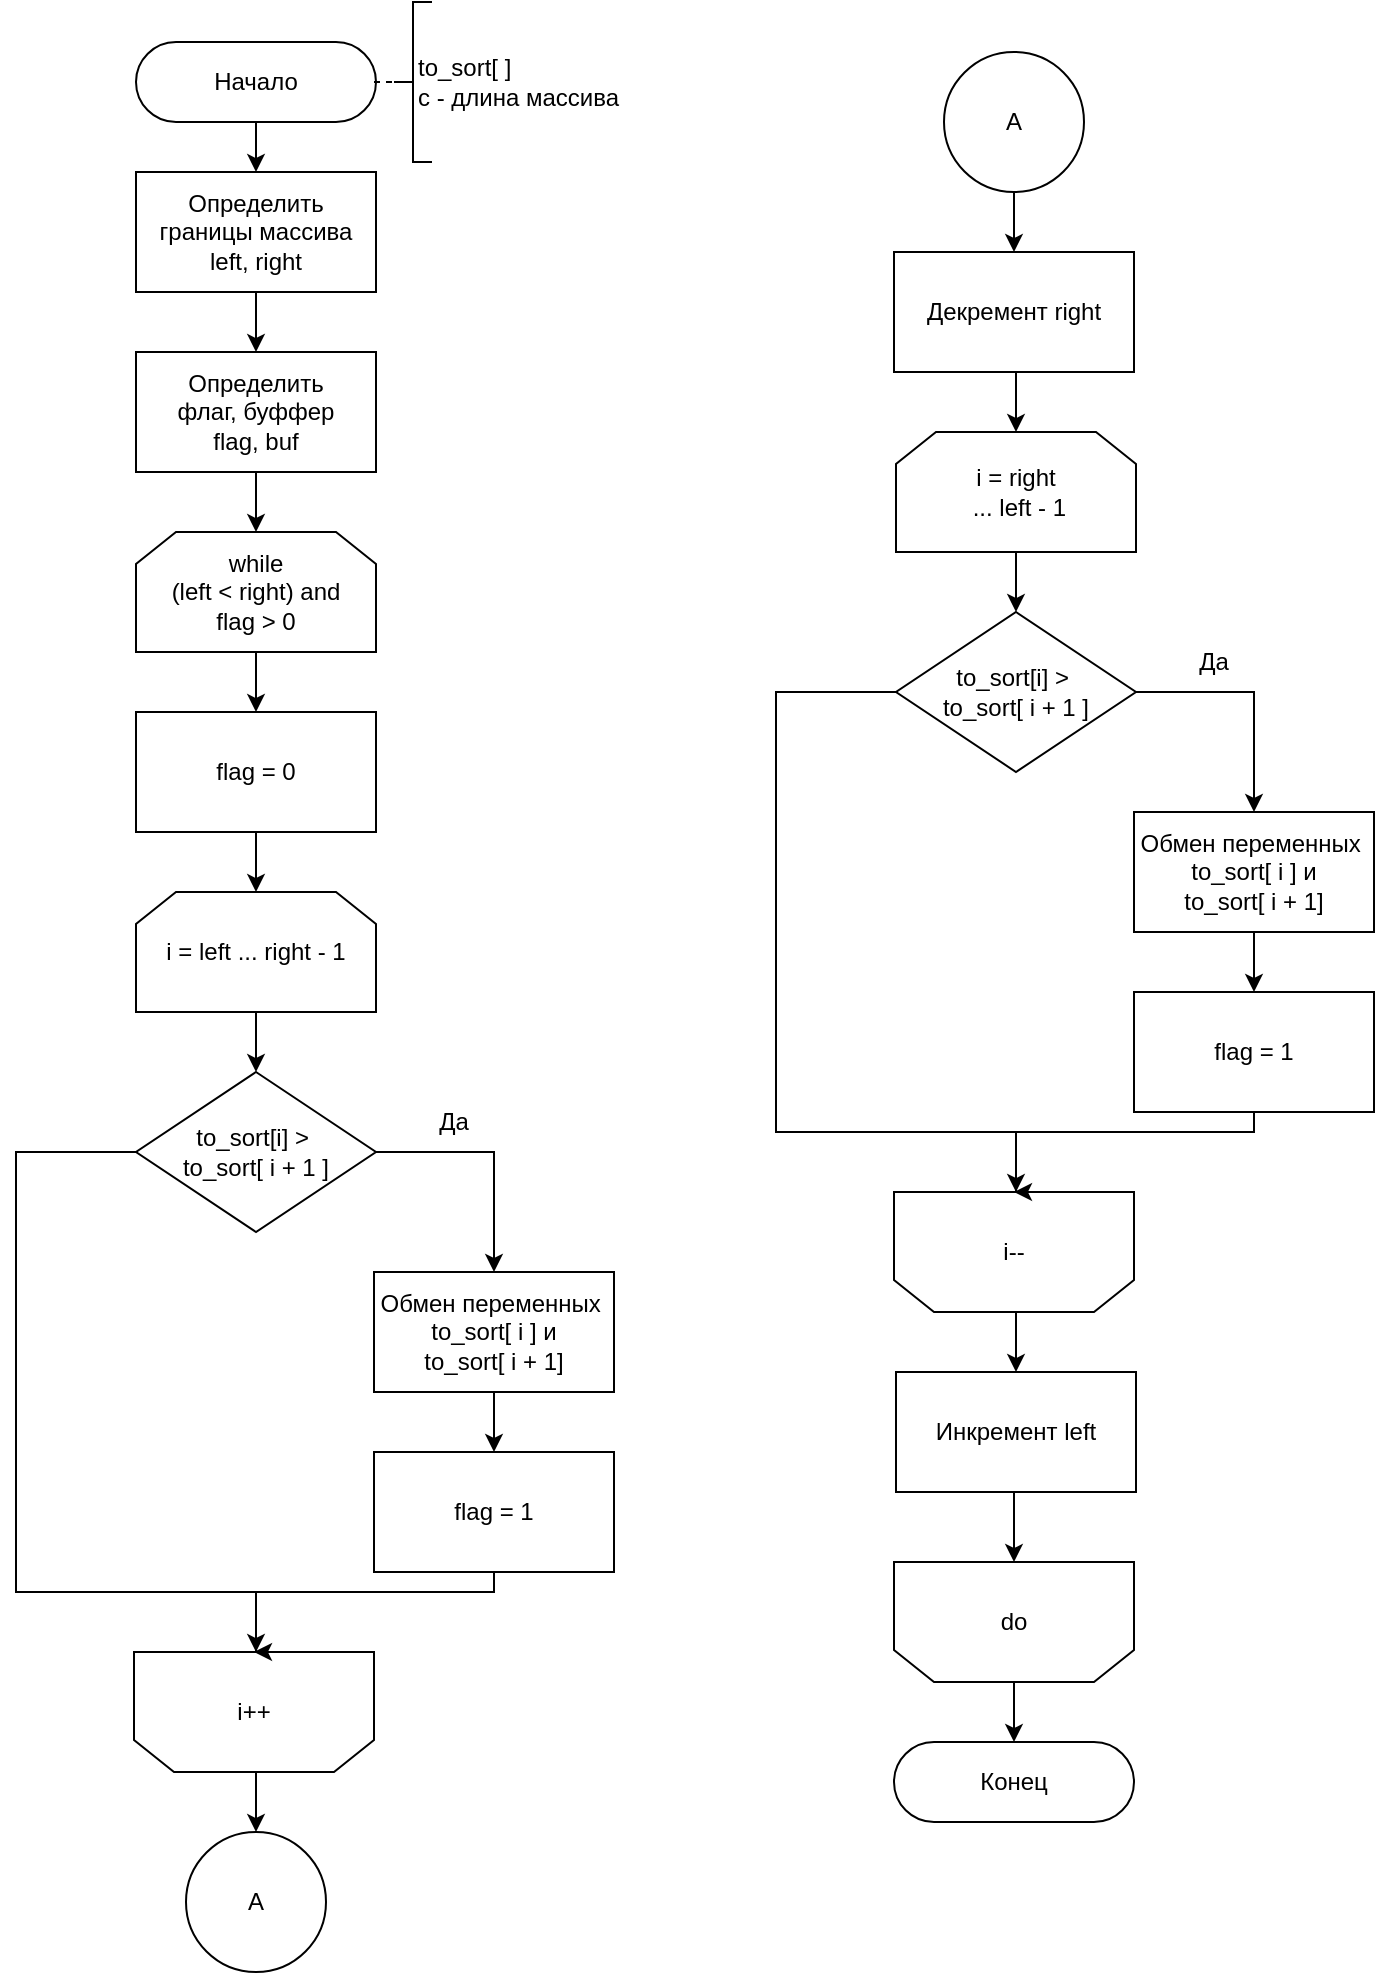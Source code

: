 <mxfile version="21.6.8" type="device" pages="3">
  <diagram id="C5RBs43oDa-KdzZeNtuy" name="shaker">
    <mxGraphModel dx="1843" dy="899" grid="1" gridSize="10" guides="1" tooltips="1" connect="1" arrows="1" fold="1" page="1" pageScale="1" pageWidth="827" pageHeight="1169" math="0" shadow="0">
      <root>
        <mxCell id="WIyWlLk6GJQsqaUBKTNV-0" />
        <mxCell id="WIyWlLk6GJQsqaUBKTNV-1" parent="WIyWlLk6GJQsqaUBKTNV-0" />
        <mxCell id="uiurrD50j5xwAEIMeoPP-0" style="edgeStyle=orthogonalEdgeStyle;rounded=0;orthogonalLoop=1;jettySize=auto;html=1;exitX=0.5;exitY=0.5;exitDx=0;exitDy=20;exitPerimeter=0;entryX=0.5;entryY=0;entryDx=0;entryDy=0;" parent="WIyWlLk6GJQsqaUBKTNV-1" source="uiurrD50j5xwAEIMeoPP-1" edge="1">
          <mxGeometry relative="1" as="geometry">
            <mxPoint x="180" y="130" as="targetPoint" />
          </mxGeometry>
        </mxCell>
        <mxCell id="uiurrD50j5xwAEIMeoPP-1" value="Начало" style="html=1;dashed=0;whiteSpace=wrap;shape=mxgraph.dfd.start" parent="WIyWlLk6GJQsqaUBKTNV-1" vertex="1">
          <mxGeometry x="120" y="65" width="120" height="40" as="geometry" />
        </mxCell>
        <mxCell id="uiurrD50j5xwAEIMeoPP-3" value="" style="strokeWidth=1;html=1;shape=mxgraph.flowchart.annotation_2;align=left;labelPosition=right;pointerEvents=1;" parent="WIyWlLk6GJQsqaUBKTNV-1" vertex="1">
          <mxGeometry x="249" y="45" width="19" height="80" as="geometry" />
        </mxCell>
        <mxCell id="uiurrD50j5xwAEIMeoPP-4" value="" style="endArrow=none;dashed=1;html=1;rounded=0;entryX=0;entryY=0.5;entryDx=0;entryDy=0;entryPerimeter=0;" parent="WIyWlLk6GJQsqaUBKTNV-1" target="uiurrD50j5xwAEIMeoPP-3" edge="1">
          <mxGeometry width="50" height="50" relative="1" as="geometry">
            <mxPoint x="239" y="85" as="sourcePoint" />
            <mxPoint x="249" y="85" as="targetPoint" />
          </mxGeometry>
        </mxCell>
        <mxCell id="uiurrD50j5xwAEIMeoPP-22" style="edgeStyle=orthogonalEdgeStyle;rounded=0;orthogonalLoop=1;jettySize=auto;html=1;exitX=0.5;exitY=1;exitDx=0;exitDy=0;entryX=0.5;entryY=0;entryDx=0;entryDy=0;" parent="WIyWlLk6GJQsqaUBKTNV-1" source="uiurrD50j5xwAEIMeoPP-5" target="uiurrD50j5xwAEIMeoPP-6" edge="1">
          <mxGeometry relative="1" as="geometry" />
        </mxCell>
        <mxCell id="uiurrD50j5xwAEIMeoPP-5" value="Определить&lt;br&gt;границы массива&lt;br&gt;left, right" style="rounded=0;whiteSpace=wrap;html=1;" parent="WIyWlLk6GJQsqaUBKTNV-1" vertex="1">
          <mxGeometry x="120" y="130" width="120" height="60" as="geometry" />
        </mxCell>
        <mxCell id="uiurrD50j5xwAEIMeoPP-21" style="edgeStyle=orthogonalEdgeStyle;rounded=0;orthogonalLoop=1;jettySize=auto;html=1;exitX=0.5;exitY=1;exitDx=0;exitDy=0;entryX=0.5;entryY=0;entryDx=0;entryDy=0;" parent="WIyWlLk6GJQsqaUBKTNV-1" source="uiurrD50j5xwAEIMeoPP-6" target="uiurrD50j5xwAEIMeoPP-8" edge="1">
          <mxGeometry relative="1" as="geometry" />
        </mxCell>
        <mxCell id="uiurrD50j5xwAEIMeoPP-6" value="Определить&lt;br&gt;флаг, буффер&lt;br&gt;flag, buf" style="rounded=0;whiteSpace=wrap;html=1;" parent="WIyWlLk6GJQsqaUBKTNV-1" vertex="1">
          <mxGeometry x="120" y="220" width="120" height="60" as="geometry" />
        </mxCell>
        <mxCell id="uiurrD50j5xwAEIMeoPP-20" style="edgeStyle=orthogonalEdgeStyle;rounded=0;orthogonalLoop=1;jettySize=auto;html=1;exitX=0.5;exitY=1;exitDx=0;exitDy=0;entryX=0.5;entryY=0;entryDx=0;entryDy=0;" parent="WIyWlLk6GJQsqaUBKTNV-1" source="uiurrD50j5xwAEIMeoPP-8" target="uiurrD50j5xwAEIMeoPP-11" edge="1">
          <mxGeometry relative="1" as="geometry" />
        </mxCell>
        <mxCell id="uiurrD50j5xwAEIMeoPP-8" value="while&lt;br&gt;(left &amp;lt; right) and &lt;br&gt;flag &amp;gt; 0" style="shape=loopLimit;whiteSpace=wrap;html=1;" parent="WIyWlLk6GJQsqaUBKTNV-1" vertex="1">
          <mxGeometry x="120" y="310" width="120" height="60" as="geometry" />
        </mxCell>
        <mxCell id="czHa0PA_GMguQkWzGNW3-1" style="edgeStyle=orthogonalEdgeStyle;rounded=0;orthogonalLoop=1;jettySize=auto;html=1;exitX=0.5;exitY=0;exitDx=0;exitDy=0;entryX=0.5;entryY=0;entryDx=0;entryDy=0;" parent="WIyWlLk6GJQsqaUBKTNV-1" source="uiurrD50j5xwAEIMeoPP-9" target="uiurrD50j5xwAEIMeoPP-23" edge="1">
          <mxGeometry relative="1" as="geometry" />
        </mxCell>
        <mxCell id="uiurrD50j5xwAEIMeoPP-9" value="" style="shape=loopLimit;whiteSpace=wrap;html=1;size=20;rotation=-180;" parent="WIyWlLk6GJQsqaUBKTNV-1" vertex="1">
          <mxGeometry x="119" y="870" width="120" height="60" as="geometry" />
        </mxCell>
        <mxCell id="uiurrD50j5xwAEIMeoPP-19" style="edgeStyle=orthogonalEdgeStyle;rounded=0;orthogonalLoop=1;jettySize=auto;html=1;exitX=0.5;exitY=1;exitDx=0;exitDy=0;entryX=0.5;entryY=0;entryDx=0;entryDy=0;" parent="WIyWlLk6GJQsqaUBKTNV-1" source="uiurrD50j5xwAEIMeoPP-11" target="uiurrD50j5xwAEIMeoPP-12" edge="1">
          <mxGeometry relative="1" as="geometry" />
        </mxCell>
        <mxCell id="uiurrD50j5xwAEIMeoPP-11" value="flag = 0" style="rounded=0;whiteSpace=wrap;html=1;" parent="WIyWlLk6GJQsqaUBKTNV-1" vertex="1">
          <mxGeometry x="120" y="400" width="120" height="60" as="geometry" />
        </mxCell>
        <mxCell id="uiurrD50j5xwAEIMeoPP-18" style="edgeStyle=orthogonalEdgeStyle;rounded=0;orthogonalLoop=1;jettySize=auto;html=1;exitX=0.5;exitY=1;exitDx=0;exitDy=0;entryX=0.5;entryY=0;entryDx=0;entryDy=0;" parent="WIyWlLk6GJQsqaUBKTNV-1" source="uiurrD50j5xwAEIMeoPP-12" target="uiurrD50j5xwAEIMeoPP-13" edge="1">
          <mxGeometry relative="1" as="geometry" />
        </mxCell>
        <mxCell id="uiurrD50j5xwAEIMeoPP-12" value="i = left ... right - 1" style="shape=loopLimit;whiteSpace=wrap;html=1;" parent="WIyWlLk6GJQsqaUBKTNV-1" vertex="1">
          <mxGeometry x="120" y="490" width="120" height="60" as="geometry" />
        </mxCell>
        <mxCell id="uiurrD50j5xwAEIMeoPP-16" style="edgeStyle=orthogonalEdgeStyle;rounded=0;orthogonalLoop=1;jettySize=auto;html=1;exitX=1;exitY=0.5;exitDx=0;exitDy=0;entryX=0.5;entryY=0;entryDx=0;entryDy=0;" parent="WIyWlLk6GJQsqaUBKTNV-1" source="uiurrD50j5xwAEIMeoPP-13" target="uiurrD50j5xwAEIMeoPP-14" edge="1">
          <mxGeometry relative="1" as="geometry" />
        </mxCell>
        <mxCell id="uiurrD50j5xwAEIMeoPP-26" style="edgeStyle=orthogonalEdgeStyle;rounded=0;orthogonalLoop=1;jettySize=auto;html=1;exitX=0;exitY=0.5;exitDx=0;exitDy=0;" parent="WIyWlLk6GJQsqaUBKTNV-1" source="uiurrD50j5xwAEIMeoPP-13" edge="1">
          <mxGeometry relative="1" as="geometry">
            <Array as="points">
              <mxPoint x="60" y="620" />
              <mxPoint x="60" y="840" />
              <mxPoint x="180" y="840" />
            </Array>
            <mxPoint x="180" y="870" as="targetPoint" />
          </mxGeometry>
        </mxCell>
        <mxCell id="uiurrD50j5xwAEIMeoPP-13" value="to_sort[i] &amp;gt;&amp;nbsp;&lt;br&gt;to_sort[ i + 1 ]" style="rhombus;whiteSpace=wrap;html=1;" parent="WIyWlLk6GJQsqaUBKTNV-1" vertex="1">
          <mxGeometry x="120" y="580" width="120" height="80" as="geometry" />
        </mxCell>
        <mxCell id="uiurrD50j5xwAEIMeoPP-17" style="edgeStyle=orthogonalEdgeStyle;rounded=0;orthogonalLoop=1;jettySize=auto;html=1;exitX=0.5;exitY=1;exitDx=0;exitDy=0;entryX=0.5;entryY=0;entryDx=0;entryDy=0;" parent="WIyWlLk6GJQsqaUBKTNV-1" source="uiurrD50j5xwAEIMeoPP-14" target="uiurrD50j5xwAEIMeoPP-15" edge="1">
          <mxGeometry relative="1" as="geometry" />
        </mxCell>
        <mxCell id="uiurrD50j5xwAEIMeoPP-14" value="Обмен переменных&amp;nbsp;&lt;br&gt;to_sort[ i ] и&lt;br&gt;to_sort[ i + 1]" style="rounded=0;whiteSpace=wrap;html=1;" parent="WIyWlLk6GJQsqaUBKTNV-1" vertex="1">
          <mxGeometry x="239" y="680" width="120" height="60" as="geometry" />
        </mxCell>
        <mxCell id="uiurrD50j5xwAEIMeoPP-24" style="edgeStyle=orthogonalEdgeStyle;rounded=0;orthogonalLoop=1;jettySize=auto;html=1;exitX=0.5;exitY=1;exitDx=0;exitDy=0;entryX=0.5;entryY=1;entryDx=0;entryDy=0;" parent="WIyWlLk6GJQsqaUBKTNV-1" source="uiurrD50j5xwAEIMeoPP-15" target="uiurrD50j5xwAEIMeoPP-9" edge="1">
          <mxGeometry relative="1" as="geometry">
            <Array as="points">
              <mxPoint x="299" y="840" />
              <mxPoint x="180" y="840" />
              <mxPoint x="180" y="870" />
            </Array>
            <mxPoint x="190" y="850" as="targetPoint" />
          </mxGeometry>
        </mxCell>
        <mxCell id="uiurrD50j5xwAEIMeoPP-15" value="flag = 1" style="rounded=0;whiteSpace=wrap;html=1;" parent="WIyWlLk6GJQsqaUBKTNV-1" vertex="1">
          <mxGeometry x="239" y="770" width="120" height="60" as="geometry" />
        </mxCell>
        <mxCell id="uiurrD50j5xwAEIMeoPP-23" value="A" style="ellipse;whiteSpace=wrap;html=1;" parent="WIyWlLk6GJQsqaUBKTNV-1" vertex="1">
          <mxGeometry x="145" y="960" width="70" height="70" as="geometry" />
        </mxCell>
        <mxCell id="uiurrD50j5xwAEIMeoPP-30" style="edgeStyle=orthogonalEdgeStyle;rounded=0;orthogonalLoop=1;jettySize=auto;html=1;exitX=0.5;exitY=1;exitDx=0;exitDy=0;entryX=0.5;entryY=0;entryDx=0;entryDy=0;" parent="WIyWlLk6GJQsqaUBKTNV-1" source="uiurrD50j5xwAEIMeoPP-27" target="uiurrD50j5xwAEIMeoPP-29" edge="1">
          <mxGeometry relative="1" as="geometry" />
        </mxCell>
        <mxCell id="uiurrD50j5xwAEIMeoPP-27" value="A" style="ellipse;whiteSpace=wrap;html=1;" parent="WIyWlLk6GJQsqaUBKTNV-1" vertex="1">
          <mxGeometry x="524" y="70" width="70" height="70" as="geometry" />
        </mxCell>
        <mxCell id="uiurrD50j5xwAEIMeoPP-28" value="Да" style="text;html=1;strokeColor=none;fillColor=none;align=center;verticalAlign=middle;whiteSpace=wrap;rounded=0;" parent="WIyWlLk6GJQsqaUBKTNV-1" vertex="1">
          <mxGeometry x="249" y="590" width="60" height="30" as="geometry" />
        </mxCell>
        <mxCell id="czHa0PA_GMguQkWzGNW3-15" style="edgeStyle=orthogonalEdgeStyle;rounded=0;orthogonalLoop=1;jettySize=auto;html=1;exitX=0.5;exitY=1;exitDx=0;exitDy=0;entryX=0.5;entryY=0;entryDx=0;entryDy=0;" parent="WIyWlLk6GJQsqaUBKTNV-1" source="uiurrD50j5xwAEIMeoPP-29" target="czHa0PA_GMguQkWzGNW3-5" edge="1">
          <mxGeometry relative="1" as="geometry" />
        </mxCell>
        <mxCell id="uiurrD50j5xwAEIMeoPP-29" value="Декремент right" style="rounded=0;whiteSpace=wrap;html=1;" parent="WIyWlLk6GJQsqaUBKTNV-1" vertex="1">
          <mxGeometry x="499" y="170" width="120" height="60" as="geometry" />
        </mxCell>
        <mxCell id="uiurrD50j5xwAEIMeoPP-31" value="to_sort[ ]&lt;br&gt;c - длина массива" style="text;html=1;strokeColor=none;fillColor=none;align=left;verticalAlign=middle;whiteSpace=wrap;rounded=0;" parent="WIyWlLk6GJQsqaUBKTNV-1" vertex="1">
          <mxGeometry x="259" y="70" width="131" height="30" as="geometry" />
        </mxCell>
        <mxCell id="czHa0PA_GMguQkWzGNW3-2" value="i++" style="text;html=1;strokeColor=none;fillColor=none;align=center;verticalAlign=middle;whiteSpace=wrap;rounded=0;" parent="WIyWlLk6GJQsqaUBKTNV-1" vertex="1">
          <mxGeometry x="149" y="885" width="60" height="30" as="geometry" />
        </mxCell>
        <mxCell id="czHa0PA_GMguQkWzGNW3-17" style="edgeStyle=orthogonalEdgeStyle;rounded=0;orthogonalLoop=1;jettySize=auto;html=1;exitX=0.5;exitY=0;exitDx=0;exitDy=0;entryX=0.5;entryY=0;entryDx=0;entryDy=0;" parent="WIyWlLk6GJQsqaUBKTNV-1" source="czHa0PA_GMguQkWzGNW3-3" target="czHa0PA_GMguQkWzGNW3-16" edge="1">
          <mxGeometry relative="1" as="geometry" />
        </mxCell>
        <mxCell id="czHa0PA_GMguQkWzGNW3-3" value="" style="shape=loopLimit;whiteSpace=wrap;html=1;size=20;rotation=-180;" parent="WIyWlLk6GJQsqaUBKTNV-1" vertex="1">
          <mxGeometry x="499" y="640" width="120" height="60" as="geometry" />
        </mxCell>
        <mxCell id="czHa0PA_GMguQkWzGNW3-4" style="edgeStyle=orthogonalEdgeStyle;rounded=0;orthogonalLoop=1;jettySize=auto;html=1;exitX=0.5;exitY=1;exitDx=0;exitDy=0;entryX=0.5;entryY=0;entryDx=0;entryDy=0;" parent="WIyWlLk6GJQsqaUBKTNV-1" source="czHa0PA_GMguQkWzGNW3-5" target="czHa0PA_GMguQkWzGNW3-8" edge="1">
          <mxGeometry relative="1" as="geometry" />
        </mxCell>
        <mxCell id="czHa0PA_GMguQkWzGNW3-5" value="i = right&lt;br&gt;&amp;nbsp;... left - 1" style="shape=loopLimit;whiteSpace=wrap;html=1;" parent="WIyWlLk6GJQsqaUBKTNV-1" vertex="1">
          <mxGeometry x="500" y="260" width="120" height="60" as="geometry" />
        </mxCell>
        <mxCell id="czHa0PA_GMguQkWzGNW3-6" style="edgeStyle=orthogonalEdgeStyle;rounded=0;orthogonalLoop=1;jettySize=auto;html=1;exitX=1;exitY=0.5;exitDx=0;exitDy=0;entryX=0.5;entryY=0;entryDx=0;entryDy=0;" parent="WIyWlLk6GJQsqaUBKTNV-1" source="czHa0PA_GMguQkWzGNW3-8" target="czHa0PA_GMguQkWzGNW3-10" edge="1">
          <mxGeometry relative="1" as="geometry" />
        </mxCell>
        <mxCell id="czHa0PA_GMguQkWzGNW3-7" style="edgeStyle=orthogonalEdgeStyle;rounded=0;orthogonalLoop=1;jettySize=auto;html=1;exitX=0;exitY=0.5;exitDx=0;exitDy=0;" parent="WIyWlLk6GJQsqaUBKTNV-1" source="czHa0PA_GMguQkWzGNW3-8" edge="1">
          <mxGeometry relative="1" as="geometry">
            <Array as="points">
              <mxPoint x="440" y="390" />
              <mxPoint x="440" y="610" />
              <mxPoint x="560" y="610" />
            </Array>
            <mxPoint x="560" y="640" as="targetPoint" />
          </mxGeometry>
        </mxCell>
        <mxCell id="czHa0PA_GMguQkWzGNW3-8" value="to_sort[i] &amp;gt;&amp;nbsp;&lt;br&gt;to_sort[ i + 1 ]" style="rhombus;whiteSpace=wrap;html=1;" parent="WIyWlLk6GJQsqaUBKTNV-1" vertex="1">
          <mxGeometry x="500" y="350" width="120" height="80" as="geometry" />
        </mxCell>
        <mxCell id="czHa0PA_GMguQkWzGNW3-9" style="edgeStyle=orthogonalEdgeStyle;rounded=0;orthogonalLoop=1;jettySize=auto;html=1;exitX=0.5;exitY=1;exitDx=0;exitDy=0;entryX=0.5;entryY=0;entryDx=0;entryDy=0;" parent="WIyWlLk6GJQsqaUBKTNV-1" source="czHa0PA_GMguQkWzGNW3-10" target="czHa0PA_GMguQkWzGNW3-12" edge="1">
          <mxGeometry relative="1" as="geometry" />
        </mxCell>
        <mxCell id="czHa0PA_GMguQkWzGNW3-10" value="Обмен переменных&amp;nbsp;&lt;br&gt;to_sort[ i ] и&lt;br&gt;to_sort[ i + 1]" style="rounded=0;whiteSpace=wrap;html=1;" parent="WIyWlLk6GJQsqaUBKTNV-1" vertex="1">
          <mxGeometry x="619" y="450" width="120" height="60" as="geometry" />
        </mxCell>
        <mxCell id="czHa0PA_GMguQkWzGNW3-11" style="edgeStyle=orthogonalEdgeStyle;rounded=0;orthogonalLoop=1;jettySize=auto;html=1;exitX=0.5;exitY=1;exitDx=0;exitDy=0;entryX=0.5;entryY=1;entryDx=0;entryDy=0;" parent="WIyWlLk6GJQsqaUBKTNV-1" source="czHa0PA_GMguQkWzGNW3-12" target="czHa0PA_GMguQkWzGNW3-3" edge="1">
          <mxGeometry relative="1" as="geometry">
            <Array as="points">
              <mxPoint x="679" y="610" />
              <mxPoint x="560" y="610" />
              <mxPoint x="560" y="640" />
            </Array>
            <mxPoint x="570" y="620" as="targetPoint" />
          </mxGeometry>
        </mxCell>
        <mxCell id="czHa0PA_GMguQkWzGNW3-12" value="flag = 1" style="rounded=0;whiteSpace=wrap;html=1;" parent="WIyWlLk6GJQsqaUBKTNV-1" vertex="1">
          <mxGeometry x="619" y="540" width="120" height="60" as="geometry" />
        </mxCell>
        <mxCell id="czHa0PA_GMguQkWzGNW3-13" value="Да" style="text;html=1;strokeColor=none;fillColor=none;align=center;verticalAlign=middle;whiteSpace=wrap;rounded=0;" parent="WIyWlLk6GJQsqaUBKTNV-1" vertex="1">
          <mxGeometry x="629" y="360" width="60" height="30" as="geometry" />
        </mxCell>
        <mxCell id="czHa0PA_GMguQkWzGNW3-14" value="i--" style="text;html=1;strokeColor=none;fillColor=none;align=center;verticalAlign=middle;whiteSpace=wrap;rounded=0;" parent="WIyWlLk6GJQsqaUBKTNV-1" vertex="1">
          <mxGeometry x="529" y="655" width="60" height="30" as="geometry" />
        </mxCell>
        <mxCell id="czHa0PA_GMguQkWzGNW3-21" style="edgeStyle=orthogonalEdgeStyle;rounded=0;orthogonalLoop=1;jettySize=auto;html=1;exitX=0.5;exitY=1;exitDx=0;exitDy=0;entryX=0.5;entryY=1;entryDx=0;entryDy=0;" parent="WIyWlLk6GJQsqaUBKTNV-1" source="czHa0PA_GMguQkWzGNW3-16" target="czHa0PA_GMguQkWzGNW3-19" edge="1">
          <mxGeometry relative="1" as="geometry" />
        </mxCell>
        <mxCell id="czHa0PA_GMguQkWzGNW3-16" value="Инкремент left" style="rounded=0;whiteSpace=wrap;html=1;" parent="WIyWlLk6GJQsqaUBKTNV-1" vertex="1">
          <mxGeometry x="500" y="730" width="120" height="60" as="geometry" />
        </mxCell>
        <mxCell id="czHa0PA_GMguQkWzGNW3-18" value="Конец" style="html=1;dashed=0;whiteSpace=wrap;shape=mxgraph.dfd.start" parent="WIyWlLk6GJQsqaUBKTNV-1" vertex="1">
          <mxGeometry x="499" y="915" width="120" height="40" as="geometry" />
        </mxCell>
        <mxCell id="czHa0PA_GMguQkWzGNW3-22" style="edgeStyle=orthogonalEdgeStyle;rounded=0;orthogonalLoop=1;jettySize=auto;html=1;exitX=0.5;exitY=0;exitDx=0;exitDy=0;entryX=0.5;entryY=0.5;entryDx=0;entryDy=-20;entryPerimeter=0;" parent="WIyWlLk6GJQsqaUBKTNV-1" source="czHa0PA_GMguQkWzGNW3-19" target="czHa0PA_GMguQkWzGNW3-18" edge="1">
          <mxGeometry relative="1" as="geometry" />
        </mxCell>
        <mxCell id="czHa0PA_GMguQkWzGNW3-19" value="" style="shape=loopLimit;whiteSpace=wrap;html=1;size=20;rotation=-180;" parent="WIyWlLk6GJQsqaUBKTNV-1" vertex="1">
          <mxGeometry x="499" y="825" width="120" height="60" as="geometry" />
        </mxCell>
        <mxCell id="czHa0PA_GMguQkWzGNW3-20" value="do" style="text;html=1;strokeColor=none;fillColor=none;align=center;verticalAlign=middle;whiteSpace=wrap;rounded=0;" parent="WIyWlLk6GJQsqaUBKTNV-1" vertex="1">
          <mxGeometry x="529" y="840" width="60" height="30" as="geometry" />
        </mxCell>
      </root>
    </mxGraphModel>
  </diagram>
  <diagram id="IHO08cJrlRClQXrlGW8D" name="shell">
    <mxGraphModel dx="1290" dy="629" grid="1" gridSize="10" guides="1" tooltips="1" connect="1" arrows="1" fold="1" page="1" pageScale="1" pageWidth="827" pageHeight="1169" math="0" shadow="0">
      <root>
        <mxCell id="0" />
        <mxCell id="1" parent="0" />
        <mxCell id="TX1v-eI2snjFMby2-VUG-1" style="edgeStyle=orthogonalEdgeStyle;rounded=0;orthogonalLoop=1;jettySize=auto;html=1;exitX=0.5;exitY=0.5;exitDx=0;exitDy=20;exitPerimeter=0;entryX=0.5;entryY=0;entryDx=0;entryDy=0;" parent="1" source="TX1v-eI2snjFMby2-VUG-2" edge="1">
          <mxGeometry relative="1" as="geometry">
            <mxPoint x="340" y="130" as="targetPoint" />
          </mxGeometry>
        </mxCell>
        <mxCell id="TX1v-eI2snjFMby2-VUG-2" value="Начало" style="html=1;dashed=0;whiteSpace=wrap;shape=mxgraph.dfd.start" parent="1" vertex="1">
          <mxGeometry x="280" y="65" width="120" height="40" as="geometry" />
        </mxCell>
        <mxCell id="TX1v-eI2snjFMby2-VUG-3" value="" style="strokeWidth=1;html=1;shape=mxgraph.flowchart.annotation_2;align=left;labelPosition=right;pointerEvents=1;" parent="1" vertex="1">
          <mxGeometry x="409" y="45" width="19" height="80" as="geometry" />
        </mxCell>
        <mxCell id="TX1v-eI2snjFMby2-VUG-4" value="" style="endArrow=none;dashed=1;html=1;rounded=0;entryX=0;entryY=0.5;entryDx=0;entryDy=0;entryPerimeter=0;" parent="1" target="TX1v-eI2snjFMby2-VUG-3" edge="1">
          <mxGeometry width="50" height="50" relative="1" as="geometry">
            <mxPoint x="399" y="85" as="sourcePoint" />
            <mxPoint x="409" y="85" as="targetPoint" />
          </mxGeometry>
        </mxCell>
        <mxCell id="TX1v-eI2snjFMby2-VUG-5" style="edgeStyle=orthogonalEdgeStyle;rounded=0;orthogonalLoop=1;jettySize=auto;html=1;exitX=0.5;exitY=1;exitDx=0;exitDy=0;entryX=0.5;entryY=0;entryDx=0;entryDy=0;" parent="1" source="TX1v-eI2snjFMby2-VUG-6" edge="1">
          <mxGeometry relative="1" as="geometry">
            <mxPoint x="340" y="220" as="targetPoint" />
          </mxGeometry>
        </mxCell>
        <mxCell id="TX1v-eI2snjFMby2-VUG-6" value="Определить&lt;br&gt;переменные&lt;br&gt;step, tmp" style="rounded=0;whiteSpace=wrap;html=1;" parent="1" vertex="1">
          <mxGeometry x="280" y="130" width="120" height="60" as="geometry" />
        </mxCell>
        <mxCell id="TX1v-eI2snjFMby2-VUG-11" style="edgeStyle=orthogonalEdgeStyle;rounded=0;orthogonalLoop=1;jettySize=auto;html=1;exitX=0.5;exitY=0;exitDx=0;exitDy=0;entryX=0.5;entryY=0;entryDx=0;entryDy=0;" parent="1" source="TX1v-eI2snjFMby2-VUG-12" target="TX1v-eI2snjFMby2-VUG-24" edge="1">
          <mxGeometry relative="1" as="geometry" />
        </mxCell>
        <mxCell id="TX1v-eI2snjFMby2-VUG-12" value="" style="shape=loopLimit;whiteSpace=wrap;html=1;size=20;rotation=-180;" parent="1" vertex="1">
          <mxGeometry x="280" y="770" width="120" height="60" as="geometry" />
        </mxCell>
        <mxCell id="P7c0_6H1i8CZl6J2HYgP-2" style="edgeStyle=orthogonalEdgeStyle;rounded=0;orthogonalLoop=1;jettySize=auto;html=1;exitX=0.5;exitY=1;exitDx=0;exitDy=0;entryX=0.5;entryY=0;entryDx=0;entryDy=0;" parent="1" source="TX1v-eI2snjFMby2-VUG-16" target="P7c0_6H1i8CZl6J2HYgP-1" edge="1">
          <mxGeometry relative="1" as="geometry" />
        </mxCell>
        <mxCell id="TX1v-eI2snjFMby2-VUG-16" value="step = c / 2 ... c &amp;gt; 0, step = step / 2&amp;nbsp;" style="shape=loopLimit;whiteSpace=wrap;html=1;" parent="1" vertex="1">
          <mxGeometry x="279" y="220" width="120" height="60" as="geometry" />
        </mxCell>
        <mxCell id="TX1v-eI2snjFMby2-VUG-17" style="edgeStyle=orthogonalEdgeStyle;rounded=0;orthogonalLoop=1;jettySize=auto;html=1;exitX=1;exitY=0.5;exitDx=0;exitDy=0;entryX=0.5;entryY=0;entryDx=0;entryDy=0;" parent="1" source="TX1v-eI2snjFMby2-VUG-19" target="TX1v-eI2snjFMby2-VUG-21" edge="1">
          <mxGeometry relative="1" as="geometry" />
        </mxCell>
        <mxCell id="UBXt0p6A0plx39KcYZQf-7" style="edgeStyle=orthogonalEdgeStyle;rounded=0;orthogonalLoop=1;jettySize=auto;html=1;exitX=0;exitY=0.5;exitDx=0;exitDy=0;entryX=0.5;entryY=0;entryDx=0;entryDy=0;" parent="1" source="TX1v-eI2snjFMby2-VUG-19" target="UBXt0p6A0plx39KcYZQf-6" edge="1">
          <mxGeometry relative="1" as="geometry" />
        </mxCell>
        <mxCell id="TX1v-eI2snjFMby2-VUG-19" value="tmp &amp;lt; &lt;br&gt;to_sort[j - step]" style="rhombus;whiteSpace=wrap;html=1;" parent="1" vertex="1">
          <mxGeometry x="280" y="580" width="120" height="90" as="geometry" />
        </mxCell>
        <mxCell id="UBXt0p6A0plx39KcYZQf-9" style="edgeStyle=orthogonalEdgeStyle;rounded=0;orthogonalLoop=1;jettySize=auto;html=1;exitX=0.5;exitY=1;exitDx=0;exitDy=0;entryX=0.5;entryY=1;entryDx=0;entryDy=0;" parent="1" source="TX1v-eI2snjFMby2-VUG-21" target="TX1v-eI2snjFMby2-VUG-12" edge="1">
          <mxGeometry relative="1" as="geometry" />
        </mxCell>
        <mxCell id="TX1v-eI2snjFMby2-VUG-21" value="to_sort[ j ] = &lt;br&gt;to_sort[ j - step ];" style="rounded=0;whiteSpace=wrap;html=1;" parent="1" vertex="1">
          <mxGeometry x="399" y="660" width="120" height="60" as="geometry" />
        </mxCell>
        <mxCell id="TX1v-eI2snjFMby2-VUG-24" value="A" style="ellipse;whiteSpace=wrap;html=1;" parent="1" vertex="1">
          <mxGeometry x="305" y="910" width="70" height="70" as="geometry" />
        </mxCell>
        <mxCell id="TX1v-eI2snjFMby2-VUG-25" value="Да" style="text;html=1;strokeColor=none;fillColor=none;align=center;verticalAlign=middle;whiteSpace=wrap;rounded=0;" parent="1" vertex="1">
          <mxGeometry x="409" y="595" width="60" height="30" as="geometry" />
        </mxCell>
        <mxCell id="TX1v-eI2snjFMby2-VUG-26" value="to_sort[ ]&lt;br&gt;c - длина массива" style="text;html=1;strokeColor=none;fillColor=none;align=left;verticalAlign=middle;whiteSpace=wrap;rounded=0;" parent="1" vertex="1">
          <mxGeometry x="419" y="70" width="131" height="30" as="geometry" />
        </mxCell>
        <mxCell id="TX1v-eI2snjFMby2-VUG-27" value="j = j - step" style="text;html=1;strokeColor=none;fillColor=none;align=center;verticalAlign=middle;whiteSpace=wrap;rounded=0;" parent="1" vertex="1">
          <mxGeometry x="310" y="785" width="60" height="30" as="geometry" />
        </mxCell>
        <mxCell id="P7c0_6H1i8CZl6J2HYgP-4" style="edgeStyle=orthogonalEdgeStyle;rounded=0;orthogonalLoop=1;jettySize=auto;html=1;exitX=0.5;exitY=1;exitDx=0;exitDy=0;entryX=0.5;entryY=0;entryDx=0;entryDy=0;" parent="1" source="P7c0_6H1i8CZl6J2HYgP-1" target="P7c0_6H1i8CZl6J2HYgP-3" edge="1">
          <mxGeometry relative="1" as="geometry" />
        </mxCell>
        <mxCell id="P7c0_6H1i8CZl6J2HYgP-1" value="i = step ... i &amp;lt; c" style="shape=loopLimit;whiteSpace=wrap;html=1;" parent="1" vertex="1">
          <mxGeometry x="279" y="310" width="120" height="60" as="geometry" />
        </mxCell>
        <mxCell id="P7c0_6H1i8CZl6J2HYgP-6" style="edgeStyle=orthogonalEdgeStyle;rounded=0;orthogonalLoop=1;jettySize=auto;html=1;exitX=0.5;exitY=1;exitDx=0;exitDy=0;entryX=0.5;entryY=0;entryDx=0;entryDy=0;" parent="1" source="P7c0_6H1i8CZl6J2HYgP-3" edge="1">
          <mxGeometry relative="1" as="geometry">
            <mxPoint x="340" y="490" as="targetPoint" />
          </mxGeometry>
        </mxCell>
        <mxCell id="P7c0_6H1i8CZl6J2HYgP-3" value="tmp = to_sort[ i ]" style="rounded=0;whiteSpace=wrap;html=1;" parent="1" vertex="1">
          <mxGeometry x="279" y="400" width="120" height="60" as="geometry" />
        </mxCell>
        <mxCell id="UBXt0p6A0plx39KcYZQf-1" style="edgeStyle=orthogonalEdgeStyle;rounded=0;orthogonalLoop=1;jettySize=auto;html=1;exitX=0.5;exitY=1;exitDx=0;exitDy=0;entryX=0.5;entryY=0;entryDx=0;entryDy=0;" parent="1" target="TX1v-eI2snjFMby2-VUG-19" edge="1">
          <mxGeometry relative="1" as="geometry">
            <mxPoint x="340" y="550" as="sourcePoint" />
          </mxGeometry>
        </mxCell>
        <mxCell id="UBXt0p6A0plx39KcYZQf-3" value="j = i ... j &amp;gt;= step,&lt;br&gt;j = j - step" style="shape=loopLimit;whiteSpace=wrap;html=1;" parent="1" vertex="1">
          <mxGeometry x="280" y="490" width="120" height="60" as="geometry" />
        </mxCell>
        <mxCell id="UBXt0p6A0plx39KcYZQf-8" style="edgeStyle=orthogonalEdgeStyle;rounded=0;orthogonalLoop=1;jettySize=auto;html=1;exitX=0.5;exitY=1;exitDx=0;exitDy=0;entryX=0.5;entryY=0;entryDx=0;entryDy=0;" parent="1" source="UBXt0p6A0plx39KcYZQf-6" target="TX1v-eI2snjFMby2-VUG-24" edge="1">
          <mxGeometry relative="1" as="geometry">
            <Array as="points">
              <mxPoint x="230" y="860" />
              <mxPoint x="340" y="860" />
            </Array>
          </mxGeometry>
        </mxCell>
        <mxCell id="UBXt0p6A0plx39KcYZQf-6" value="break" style="rounded=0;whiteSpace=wrap;html=1;" parent="1" vertex="1">
          <mxGeometry x="170" y="660" width="120" height="60" as="geometry" />
        </mxCell>
        <mxCell id="vMlbD6Fpb0xLboQujvc2-1" style="edgeStyle=orthogonalEdgeStyle;rounded=0;orthogonalLoop=1;jettySize=auto;html=1;exitX=0.5;exitY=1;exitDx=0;exitDy=0;entryX=0.5;entryY=0;entryDx=0;entryDy=0;" parent="1" source="UBXt0p6A0plx39KcYZQf-10" target="UBXt0p6A0plx39KcYZQf-11" edge="1">
          <mxGeometry relative="1" as="geometry" />
        </mxCell>
        <mxCell id="UBXt0p6A0plx39KcYZQf-10" value="A" style="ellipse;whiteSpace=wrap;html=1;" parent="1" vertex="1">
          <mxGeometry x="575" y="60" width="70" height="70" as="geometry" />
        </mxCell>
        <mxCell id="vMlbD6Fpb0xLboQujvc2-6" style="edgeStyle=orthogonalEdgeStyle;rounded=0;orthogonalLoop=1;jettySize=auto;html=1;exitX=0.5;exitY=1;exitDx=0;exitDy=0;entryX=0.5;entryY=1;entryDx=0;entryDy=0;" parent="1" source="UBXt0p6A0plx39KcYZQf-11" target="vMlbD6Fpb0xLboQujvc2-2" edge="1">
          <mxGeometry relative="1" as="geometry" />
        </mxCell>
        <mxCell id="UBXt0p6A0plx39KcYZQf-11" value="to_sort[ j ] = tmp" style="rounded=0;whiteSpace=wrap;html=1;" parent="1" vertex="1">
          <mxGeometry x="550" y="170" width="120" height="60" as="geometry" />
        </mxCell>
        <mxCell id="vMlbD6Fpb0xLboQujvc2-7" style="edgeStyle=orthogonalEdgeStyle;rounded=0;orthogonalLoop=1;jettySize=auto;html=1;exitX=0.5;exitY=0;exitDx=0;exitDy=0;entryX=0.5;entryY=1;entryDx=0;entryDy=0;" parent="1" source="vMlbD6Fpb0xLboQujvc2-2" target="vMlbD6Fpb0xLboQujvc2-4" edge="1">
          <mxGeometry relative="1" as="geometry" />
        </mxCell>
        <mxCell id="vMlbD6Fpb0xLboQujvc2-2" value="" style="shape=loopLimit;whiteSpace=wrap;html=1;size=20;rotation=-180;" parent="1" vertex="1">
          <mxGeometry x="550" y="260" width="120" height="60" as="geometry" />
        </mxCell>
        <mxCell id="vMlbD6Fpb0xLboQujvc2-3" value="i++" style="text;html=1;strokeColor=none;fillColor=none;align=center;verticalAlign=middle;whiteSpace=wrap;rounded=0;" parent="1" vertex="1">
          <mxGeometry x="580" y="275" width="60" height="30" as="geometry" />
        </mxCell>
        <mxCell id="FIohxcnxvFIaPuc_pNRw-2" style="edgeStyle=orthogonalEdgeStyle;rounded=0;orthogonalLoop=1;jettySize=auto;html=1;exitX=0.5;exitY=0;exitDx=0;exitDy=0;entryX=0.5;entryY=0.5;entryDx=0;entryDy=-20;entryPerimeter=0;" parent="1" source="vMlbD6Fpb0xLboQujvc2-4" target="FIohxcnxvFIaPuc_pNRw-1" edge="1">
          <mxGeometry relative="1" as="geometry" />
        </mxCell>
        <mxCell id="vMlbD6Fpb0xLboQujvc2-4" value="" style="shape=loopLimit;whiteSpace=wrap;html=1;size=20;rotation=-180;" parent="1" vertex="1">
          <mxGeometry x="550" y="350" width="120" height="60" as="geometry" />
        </mxCell>
        <mxCell id="vMlbD6Fpb0xLboQujvc2-5" value="step = step / 2&amp;nbsp;" style="text;html=1;strokeColor=none;fillColor=none;align=center;verticalAlign=middle;whiteSpace=wrap;rounded=0;" parent="1" vertex="1">
          <mxGeometry x="565" y="365" width="90" height="30" as="geometry" />
        </mxCell>
        <mxCell id="FIohxcnxvFIaPuc_pNRw-1" value="Конец" style="html=1;dashed=0;whiteSpace=wrap;shape=mxgraph.dfd.start" parent="1" vertex="1">
          <mxGeometry x="550" y="440" width="120" height="40" as="geometry" />
        </mxCell>
      </root>
    </mxGraphModel>
  </diagram>
  <diagram id="py8YSNiwhD4jaekkJNEu" name="smooth">
    <mxGraphModel dx="1290" dy="629" grid="1" gridSize="10" guides="1" tooltips="1" connect="1" arrows="1" fold="1" page="1" pageScale="1" pageWidth="827" pageHeight="1169" math="0" shadow="0">
      <root>
        <mxCell id="0" />
        <mxCell id="1" parent="0" />
        <mxCell id="q8bOQXo3znpWhRQnNkot-1" style="edgeStyle=orthogonalEdgeStyle;rounded=0;orthogonalLoop=1;jettySize=auto;html=1;exitX=0.5;exitY=0.5;exitDx=0;exitDy=20;exitPerimeter=0;entryX=0.5;entryY=0;entryDx=0;entryDy=0;" parent="1" source="q8bOQXo3znpWhRQnNkot-2" edge="1">
          <mxGeometry relative="1" as="geometry">
            <mxPoint x="180" y="105" as="targetPoint" />
          </mxGeometry>
        </mxCell>
        <mxCell id="q8bOQXo3znpWhRQnNkot-2" value="Начало" style="html=1;dashed=0;whiteSpace=wrap;shape=mxgraph.dfd.start" parent="1" vertex="1">
          <mxGeometry x="120" y="40" width="120" height="40" as="geometry" />
        </mxCell>
        <mxCell id="q8bOQXo3znpWhRQnNkot-3" value="" style="strokeWidth=1;html=1;shape=mxgraph.flowchart.annotation_2;align=left;labelPosition=right;pointerEvents=1;" parent="1" vertex="1">
          <mxGeometry x="249" y="20" width="19" height="80" as="geometry" />
        </mxCell>
        <mxCell id="q8bOQXo3znpWhRQnNkot-4" value="" style="endArrow=none;dashed=1;html=1;rounded=0;entryX=0;entryY=0.5;entryDx=0;entryDy=0;entryPerimeter=0;" parent="1" target="q8bOQXo3znpWhRQnNkot-3" edge="1">
          <mxGeometry width="50" height="50" relative="1" as="geometry">
            <mxPoint x="239" y="60" as="sourcePoint" />
            <mxPoint x="249" y="60" as="targetPoint" />
          </mxGeometry>
        </mxCell>
        <mxCell id="q8bOQXo3znpWhRQnNkot-5" style="edgeStyle=orthogonalEdgeStyle;rounded=0;orthogonalLoop=1;jettySize=auto;html=1;exitX=0.5;exitY=1;exitDx=0;exitDy=0;entryX=0.5;entryY=0;entryDx=0;entryDy=0;" parent="1" source="q8bOQXo3znpWhRQnNkot-6" target="q8bOQXo3znpWhRQnNkot-10" edge="1">
          <mxGeometry relative="1" as="geometry">
            <mxPoint x="180" y="195" as="targetPoint" />
          </mxGeometry>
        </mxCell>
        <mxCell id="q8bOQXo3znpWhRQnNkot-6" value="Определить&lt;br&gt;переменную gap = 1" style="rounded=0;whiteSpace=wrap;html=1;" parent="1" vertex="1">
          <mxGeometry x="120" y="105" width="120" height="60" as="geometry" />
        </mxCell>
        <mxCell id="q8bOQXo3znpWhRQnNkot-9" style="edgeStyle=orthogonalEdgeStyle;rounded=0;orthogonalLoop=1;jettySize=auto;html=1;exitX=0.5;exitY=1;exitDx=0;exitDy=0;entryX=0.5;entryY=0;entryDx=0;entryDy=0;" parent="1" source="q8bOQXo3znpWhRQnNkot-10" target="q8bOQXo3znpWhRQnNkot-14" edge="1">
          <mxGeometry relative="1" as="geometry" />
        </mxCell>
        <mxCell id="q8bOQXo3znpWhRQnNkot-10" value="while&lt;br&gt;gap &amp;lt; c" style="shape=loopLimit;whiteSpace=wrap;html=1;" parent="1" vertex="1">
          <mxGeometry x="120" y="200" width="120" height="60" as="geometry" />
        </mxCell>
        <mxCell id="q8bOQXo3znpWhRQnNkot-53" style="edgeStyle=orthogonalEdgeStyle;rounded=0;orthogonalLoop=1;jettySize=auto;html=1;exitX=0.5;exitY=1;exitDx=0;exitDy=0;entryX=0.5;entryY=1;entryDx=0;entryDy=0;" parent="1" source="q8bOQXo3znpWhRQnNkot-14" target="q8bOQXo3znpWhRQnNkot-51" edge="1">
          <mxGeometry relative="1" as="geometry" />
        </mxCell>
        <mxCell id="q8bOQXo3znpWhRQnNkot-14" value="gap = gap * 3 + 1;" style="rounded=0;whiteSpace=wrap;html=1;" parent="1" vertex="1">
          <mxGeometry x="119" y="290" width="120" height="60" as="geometry" />
        </mxCell>
        <mxCell id="q8bOQXo3znpWhRQnNkot-56" style="edgeStyle=orthogonalEdgeStyle;rounded=0;orthogonalLoop=1;jettySize=auto;html=1;exitX=0.5;exitY=1;exitDx=0;exitDy=0;entryX=0.5;entryY=0;entryDx=0;entryDy=0;" parent="1" source="q8bOQXo3znpWhRQnNkot-16" target="q8bOQXo3znpWhRQnNkot-55" edge="1">
          <mxGeometry relative="1" as="geometry" />
        </mxCell>
        <mxCell id="q8bOQXo3znpWhRQnNkot-16" value="while&lt;br&gt;gap &amp;gt; 1" style="shape=loopLimit;whiteSpace=wrap;html=1;" parent="1" vertex="1">
          <mxGeometry x="119" y="465" width="120" height="60" as="geometry" />
        </mxCell>
        <mxCell id="q8bOQXo3znpWhRQnNkot-24" value="A" style="ellipse;whiteSpace=wrap;html=1;" parent="1" vertex="1">
          <mxGeometry x="144" y="820" width="70" height="70" as="geometry" />
        </mxCell>
        <mxCell id="q8bOQXo3znpWhRQnNkot-63" style="edgeStyle=orthogonalEdgeStyle;rounded=0;orthogonalLoop=1;jettySize=auto;html=1;exitX=0.5;exitY=1;exitDx=0;exitDy=0;entryX=0.5;entryY=0;entryDx=0;entryDy=0;" parent="1" source="q8bOQXo3znpWhRQnNkot-26" target="q8bOQXo3znpWhRQnNkot-35" edge="1">
          <mxGeometry relative="1" as="geometry" />
        </mxCell>
        <mxCell id="q8bOQXo3znpWhRQnNkot-26" value="A" style="ellipse;whiteSpace=wrap;html=1;" parent="1" vertex="1">
          <mxGeometry x="415" y="40" width="70" height="70" as="geometry" />
        </mxCell>
        <mxCell id="q8bOQXo3znpWhRQnNkot-30" value="to_sort[ ]&lt;br&gt;c - длина массива" style="text;html=1;strokeColor=none;fillColor=none;align=left;verticalAlign=middle;whiteSpace=wrap;rounded=0;" parent="1" vertex="1">
          <mxGeometry x="259" y="45" width="131" height="30" as="geometry" />
        </mxCell>
        <mxCell id="q8bOQXo3znpWhRQnNkot-32" style="edgeStyle=orthogonalEdgeStyle;rounded=0;orthogonalLoop=1;jettySize=auto;html=1;exitX=0.5;exitY=0;exitDx=0;exitDy=0;entryX=0.5;entryY=0;entryDx=0;entryDy=0;" parent="1" source="q8bOQXo3znpWhRQnNkot-33" target="q8bOQXo3znpWhRQnNkot-46" edge="1">
          <mxGeometry relative="1" as="geometry" />
        </mxCell>
        <mxCell id="q8bOQXo3znpWhRQnNkot-33" value="" style="shape=loopLimit;whiteSpace=wrap;html=1;size=20;rotation=-180;" parent="1" vertex="1">
          <mxGeometry x="390" y="330" width="120" height="60" as="geometry" />
        </mxCell>
        <mxCell id="q8bOQXo3znpWhRQnNkot-65" style="edgeStyle=orthogonalEdgeStyle;rounded=0;orthogonalLoop=1;jettySize=auto;html=1;exitX=0.5;exitY=1;exitDx=0;exitDy=0;entryX=0.5;entryY=0;entryDx=0;entryDy=0;" parent="1" source="q8bOQXo3znpWhRQnNkot-35" target="q8bOQXo3znpWhRQnNkot-64" edge="1">
          <mxGeometry relative="1" as="geometry" />
        </mxCell>
        <mxCell id="q8bOQXo3znpWhRQnNkot-35" value="j = i ... j &amp;gt;= gap and arr[j - gap] &amp;gt; temp" style="shape=loopLimit;whiteSpace=wrap;html=1;" parent="1" vertex="1">
          <mxGeometry x="390" y="145" width="120" height="60" as="geometry" />
        </mxCell>
        <mxCell id="q8bOQXo3znpWhRQnNkot-44" value="j = j - gap" style="text;html=1;strokeColor=none;fillColor=none;align=center;verticalAlign=middle;whiteSpace=wrap;rounded=0;" parent="1" vertex="1">
          <mxGeometry x="420" y="345" width="60" height="30" as="geometry" />
        </mxCell>
        <mxCell id="q8bOQXo3znpWhRQnNkot-45" style="edgeStyle=orthogonalEdgeStyle;rounded=0;orthogonalLoop=1;jettySize=auto;html=1;exitX=0.5;exitY=1;exitDx=0;exitDy=0;entryX=0.5;entryY=1;entryDx=0;entryDy=0;" parent="1" source="q8bOQXo3znpWhRQnNkot-46" target="q8bOQXo3znpWhRQnNkot-49" edge="1">
          <mxGeometry relative="1" as="geometry" />
        </mxCell>
        <mxCell id="q8bOQXo3znpWhRQnNkot-46" value="arr[ j ] = temp" style="rounded=0;whiteSpace=wrap;html=1;" parent="1" vertex="1">
          <mxGeometry x="390" y="420" width="120" height="60" as="geometry" />
        </mxCell>
        <mxCell id="q8bOQXo3znpWhRQnNkot-47" value="Конец" style="html=1;dashed=0;whiteSpace=wrap;shape=mxgraph.dfd.start" parent="1" vertex="1">
          <mxGeometry x="390" y="685" width="120" height="40" as="geometry" />
        </mxCell>
        <mxCell id="q8bOQXo3znpWhRQnNkot-70" style="edgeStyle=orthogonalEdgeStyle;rounded=0;orthogonalLoop=1;jettySize=auto;html=1;exitX=0.5;exitY=0;exitDx=0;exitDy=0;entryX=0.5;entryY=1;entryDx=0;entryDy=0;" parent="1" source="q8bOQXo3znpWhRQnNkot-49" target="q8bOQXo3znpWhRQnNkot-68" edge="1">
          <mxGeometry relative="1" as="geometry" />
        </mxCell>
        <mxCell id="q8bOQXo3znpWhRQnNkot-49" value="" style="shape=loopLimit;whiteSpace=wrap;html=1;size=20;rotation=-180;" parent="1" vertex="1">
          <mxGeometry x="390" y="510" width="120" height="60" as="geometry" />
        </mxCell>
        <mxCell id="q8bOQXo3znpWhRQnNkot-50" value="i++" style="text;html=1;strokeColor=none;fillColor=none;align=center;verticalAlign=middle;whiteSpace=wrap;rounded=0;" parent="1" vertex="1">
          <mxGeometry x="420" y="525" width="60" height="30" as="geometry" />
        </mxCell>
        <mxCell id="q8bOQXo3znpWhRQnNkot-54" style="edgeStyle=orthogonalEdgeStyle;rounded=0;orthogonalLoop=1;jettySize=auto;html=1;exitX=0.5;exitY=0;exitDx=0;exitDy=0;entryX=0.5;entryY=0;entryDx=0;entryDy=0;" parent="1" source="q8bOQXo3znpWhRQnNkot-51" target="q8bOQXo3znpWhRQnNkot-16" edge="1">
          <mxGeometry relative="1" as="geometry" />
        </mxCell>
        <mxCell id="q8bOQXo3znpWhRQnNkot-51" value="" style="shape=loopLimit;whiteSpace=wrap;html=1;size=20;rotation=-180;" parent="1" vertex="1">
          <mxGeometry x="119" y="380" width="120" height="60" as="geometry" />
        </mxCell>
        <mxCell id="q8bOQXo3znpWhRQnNkot-52" value="do" style="text;html=1;strokeColor=none;fillColor=none;align=center;verticalAlign=middle;whiteSpace=wrap;rounded=0;" parent="1" vertex="1">
          <mxGeometry x="149" y="395" width="60" height="30" as="geometry" />
        </mxCell>
        <mxCell id="q8bOQXo3znpWhRQnNkot-58" style="edgeStyle=orthogonalEdgeStyle;rounded=0;orthogonalLoop=1;jettySize=auto;html=1;exitX=0.5;exitY=1;exitDx=0;exitDy=0;" parent="1" source="q8bOQXo3znpWhRQnNkot-55" target="q8bOQXo3znpWhRQnNkot-57" edge="1">
          <mxGeometry relative="1" as="geometry" />
        </mxCell>
        <mxCell id="q8bOQXo3znpWhRQnNkot-55" value="gap = (gap - 1) / 3" style="rounded=0;whiteSpace=wrap;html=1;" parent="1" vertex="1">
          <mxGeometry x="119" y="555" width="120" height="60" as="geometry" />
        </mxCell>
        <mxCell id="q8bOQXo3znpWhRQnNkot-60" style="edgeStyle=orthogonalEdgeStyle;rounded=0;orthogonalLoop=1;jettySize=auto;html=1;exitX=0.5;exitY=1;exitDx=0;exitDy=0;entryX=0.5;entryY=0;entryDx=0;entryDy=0;" parent="1" source="q8bOQXo3znpWhRQnNkot-57" target="q8bOQXo3znpWhRQnNkot-59" edge="1">
          <mxGeometry relative="1" as="geometry" />
        </mxCell>
        <mxCell id="q8bOQXo3znpWhRQnNkot-57" value="i = gap ... i &amp;lt; c&amp;nbsp;" style="shape=loopLimit;whiteSpace=wrap;html=1;" parent="1" vertex="1">
          <mxGeometry x="119" y="645" width="120" height="60" as="geometry" />
        </mxCell>
        <mxCell id="q8bOQXo3znpWhRQnNkot-61" style="edgeStyle=orthogonalEdgeStyle;rounded=0;orthogonalLoop=1;jettySize=auto;html=1;exitX=0.5;exitY=1;exitDx=0;exitDy=0;entryX=0.5;entryY=0;entryDx=0;entryDy=0;" parent="1" source="q8bOQXo3znpWhRQnNkot-59" target="q8bOQXo3znpWhRQnNkot-24" edge="1">
          <mxGeometry relative="1" as="geometry" />
        </mxCell>
        <mxCell id="q8bOQXo3znpWhRQnNkot-59" value="temp = arr[ i ]" style="rounded=0;whiteSpace=wrap;html=1;" parent="1" vertex="1">
          <mxGeometry x="119" y="730" width="120" height="60" as="geometry" />
        </mxCell>
        <mxCell id="q8bOQXo3znpWhRQnNkot-66" style="edgeStyle=orthogonalEdgeStyle;rounded=0;orthogonalLoop=1;jettySize=auto;html=1;exitX=0.5;exitY=1;exitDx=0;exitDy=0;entryX=0.5;entryY=1;entryDx=0;entryDy=0;" parent="1" source="q8bOQXo3znpWhRQnNkot-64" target="q8bOQXo3znpWhRQnNkot-33" edge="1">
          <mxGeometry relative="1" as="geometry" />
        </mxCell>
        <mxCell id="q8bOQXo3znpWhRQnNkot-64" value="arr[ j ] = arr[ j - gap ];" style="rounded=0;whiteSpace=wrap;html=1;" parent="1" vertex="1">
          <mxGeometry x="390" y="235" width="120" height="60" as="geometry" />
        </mxCell>
        <mxCell id="q8bOQXo3znpWhRQnNkot-71" style="edgeStyle=orthogonalEdgeStyle;rounded=0;orthogonalLoop=1;jettySize=auto;html=1;exitX=0.5;exitY=0;exitDx=0;exitDy=0;entryX=0.5;entryY=0.5;entryDx=0;entryDy=-20;entryPerimeter=0;" parent="1" source="q8bOQXo3znpWhRQnNkot-68" target="q8bOQXo3znpWhRQnNkot-47" edge="1">
          <mxGeometry relative="1" as="geometry" />
        </mxCell>
        <mxCell id="q8bOQXo3znpWhRQnNkot-68" value="" style="shape=loopLimit;whiteSpace=wrap;html=1;size=20;rotation=-180;" parent="1" vertex="1">
          <mxGeometry x="390" y="600" width="120" height="60" as="geometry" />
        </mxCell>
        <mxCell id="q8bOQXo3znpWhRQnNkot-69" value="do" style="text;html=1;strokeColor=none;fillColor=none;align=center;verticalAlign=middle;whiteSpace=wrap;rounded=0;" parent="1" vertex="1">
          <mxGeometry x="420" y="615" width="60" height="30" as="geometry" />
        </mxCell>
      </root>
    </mxGraphModel>
  </diagram>
</mxfile>
